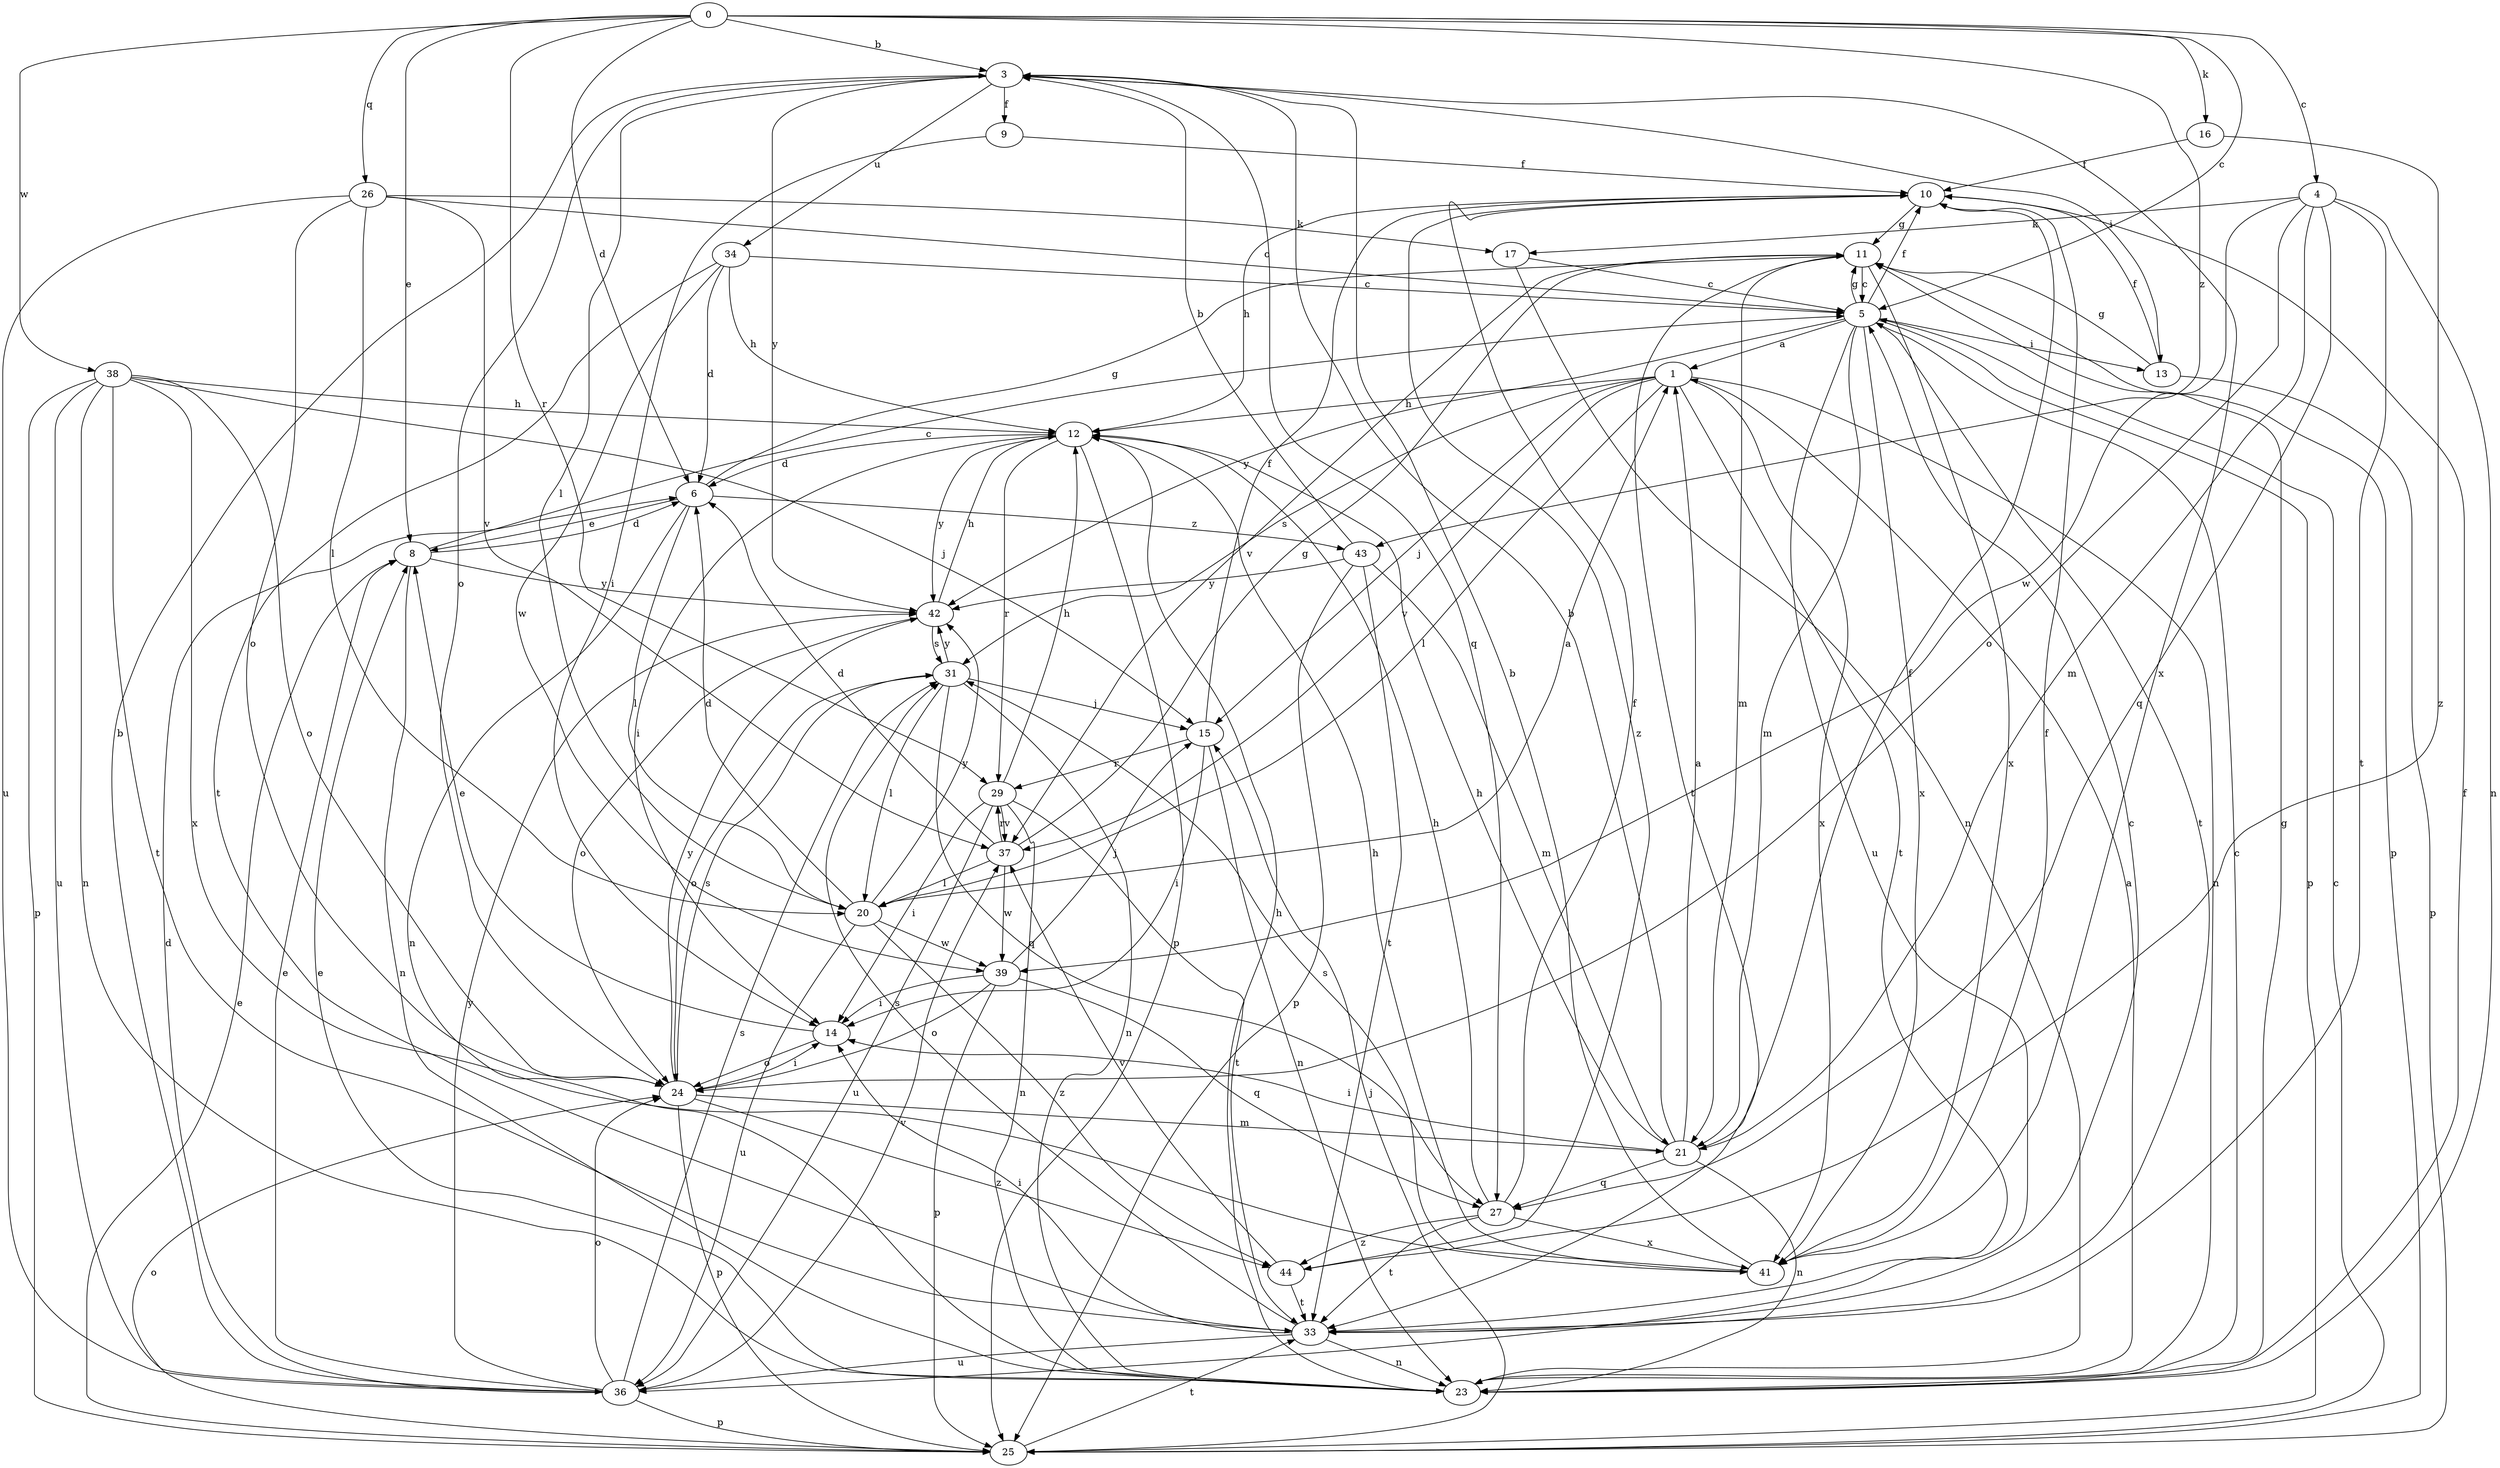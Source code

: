 strict digraph  {
0;
1;
3;
4;
5;
6;
8;
9;
10;
11;
12;
13;
14;
15;
16;
17;
20;
21;
23;
24;
25;
26;
27;
29;
31;
33;
34;
36;
37;
38;
39;
41;
42;
43;
44;
0 -> 3  [label=b];
0 -> 4  [label=c];
0 -> 5  [label=c];
0 -> 6  [label=d];
0 -> 8  [label=e];
0 -> 16  [label=k];
0 -> 26  [label=q];
0 -> 29  [label=r];
0 -> 38  [label=w];
0 -> 43  [label=z];
1 -> 12  [label=h];
1 -> 15  [label=j];
1 -> 20  [label=l];
1 -> 23  [label=n];
1 -> 31  [label=s];
1 -> 33  [label=t];
1 -> 37  [label=v];
1 -> 41  [label=x];
3 -> 9  [label=f];
3 -> 13  [label=i];
3 -> 20  [label=l];
3 -> 24  [label=o];
3 -> 27  [label=q];
3 -> 34  [label=u];
3 -> 41  [label=x];
3 -> 42  [label=y];
4 -> 17  [label=k];
4 -> 21  [label=m];
4 -> 23  [label=n];
4 -> 24  [label=o];
4 -> 27  [label=q];
4 -> 33  [label=t];
4 -> 39  [label=w];
5 -> 1  [label=a];
5 -> 10  [label=f];
5 -> 11  [label=g];
5 -> 13  [label=i];
5 -> 21  [label=m];
5 -> 25  [label=p];
5 -> 33  [label=t];
5 -> 36  [label=u];
5 -> 41  [label=x];
5 -> 42  [label=y];
6 -> 8  [label=e];
6 -> 11  [label=g];
6 -> 20  [label=l];
6 -> 23  [label=n];
6 -> 43  [label=z];
8 -> 5  [label=c];
8 -> 6  [label=d];
8 -> 23  [label=n];
8 -> 42  [label=y];
9 -> 10  [label=f];
9 -> 14  [label=i];
10 -> 11  [label=g];
10 -> 12  [label=h];
10 -> 44  [label=z];
11 -> 5  [label=c];
11 -> 21  [label=m];
11 -> 25  [label=p];
11 -> 33  [label=t];
11 -> 37  [label=v];
11 -> 41  [label=x];
12 -> 6  [label=d];
12 -> 14  [label=i];
12 -> 25  [label=p];
12 -> 29  [label=r];
12 -> 42  [label=y];
13 -> 10  [label=f];
13 -> 11  [label=g];
13 -> 25  [label=p];
14 -> 8  [label=e];
14 -> 24  [label=o];
15 -> 10  [label=f];
15 -> 14  [label=i];
15 -> 23  [label=n];
15 -> 29  [label=r];
16 -> 10  [label=f];
16 -> 44  [label=z];
17 -> 5  [label=c];
17 -> 23  [label=n];
20 -> 1  [label=a];
20 -> 6  [label=d];
20 -> 36  [label=u];
20 -> 39  [label=w];
20 -> 42  [label=y];
20 -> 44  [label=z];
21 -> 1  [label=a];
21 -> 3  [label=b];
21 -> 10  [label=f];
21 -> 12  [label=h];
21 -> 14  [label=i];
21 -> 23  [label=n];
21 -> 27  [label=q];
23 -> 1  [label=a];
23 -> 5  [label=c];
23 -> 8  [label=e];
23 -> 10  [label=f];
23 -> 11  [label=g];
23 -> 12  [label=h];
24 -> 14  [label=i];
24 -> 21  [label=m];
24 -> 25  [label=p];
24 -> 31  [label=s];
24 -> 42  [label=y];
24 -> 44  [label=z];
25 -> 5  [label=c];
25 -> 8  [label=e];
25 -> 15  [label=j];
25 -> 24  [label=o];
25 -> 33  [label=t];
26 -> 5  [label=c];
26 -> 17  [label=k];
26 -> 20  [label=l];
26 -> 24  [label=o];
26 -> 36  [label=u];
26 -> 37  [label=v];
27 -> 10  [label=f];
27 -> 12  [label=h];
27 -> 33  [label=t];
27 -> 41  [label=x];
27 -> 44  [label=z];
29 -> 12  [label=h];
29 -> 14  [label=i];
29 -> 23  [label=n];
29 -> 33  [label=t];
29 -> 36  [label=u];
29 -> 37  [label=v];
31 -> 15  [label=j];
31 -> 20  [label=l];
31 -> 23  [label=n];
31 -> 24  [label=o];
31 -> 27  [label=q];
31 -> 42  [label=y];
33 -> 5  [label=c];
33 -> 14  [label=i];
33 -> 23  [label=n];
33 -> 31  [label=s];
33 -> 36  [label=u];
34 -> 5  [label=c];
34 -> 6  [label=d];
34 -> 12  [label=h];
34 -> 33  [label=t];
34 -> 39  [label=w];
36 -> 3  [label=b];
36 -> 6  [label=d];
36 -> 8  [label=e];
36 -> 24  [label=o];
36 -> 25  [label=p];
36 -> 31  [label=s];
36 -> 37  [label=v];
36 -> 42  [label=y];
37 -> 6  [label=d];
37 -> 11  [label=g];
37 -> 20  [label=l];
37 -> 29  [label=r];
37 -> 39  [label=w];
38 -> 12  [label=h];
38 -> 15  [label=j];
38 -> 23  [label=n];
38 -> 24  [label=o];
38 -> 25  [label=p];
38 -> 33  [label=t];
38 -> 36  [label=u];
38 -> 41  [label=x];
39 -> 14  [label=i];
39 -> 15  [label=j];
39 -> 24  [label=o];
39 -> 25  [label=p];
39 -> 27  [label=q];
41 -> 3  [label=b];
41 -> 10  [label=f];
41 -> 12  [label=h];
41 -> 31  [label=s];
42 -> 12  [label=h];
42 -> 24  [label=o];
42 -> 31  [label=s];
43 -> 3  [label=b];
43 -> 21  [label=m];
43 -> 25  [label=p];
43 -> 33  [label=t];
43 -> 42  [label=y];
44 -> 33  [label=t];
44 -> 37  [label=v];
}

